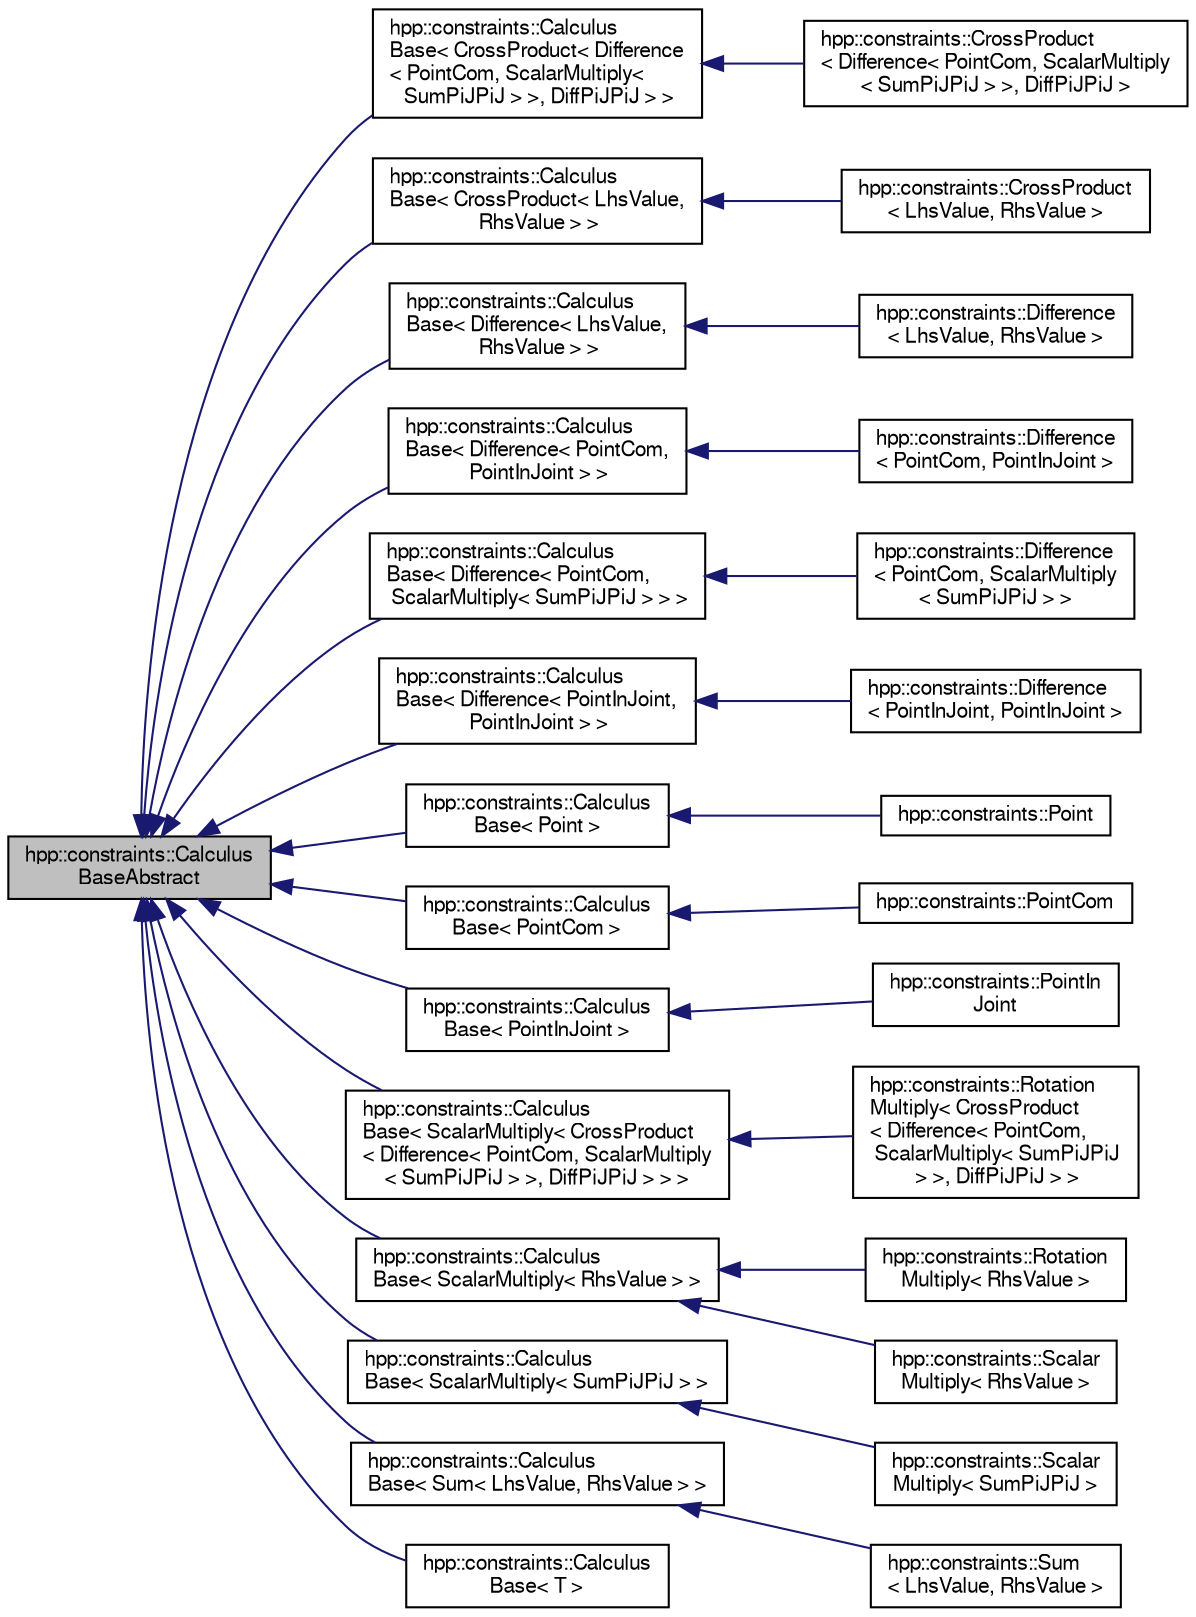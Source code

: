 digraph "hpp::constraints::CalculusBaseAbstract"
{
  edge [fontname="FreeSans",fontsize="10",labelfontname="FreeSans",labelfontsize="10"];
  node [fontname="FreeSans",fontsize="10",shape=record];
  rankdir="LR";
  Node1 [label="hpp::constraints::Calculus\lBaseAbstract",height=0.2,width=0.4,color="black", fillcolor="grey75", style="filled" fontcolor="black"];
  Node1 -> Node2 [dir="back",color="midnightblue",fontsize="10",style="solid",fontname="FreeSans"];
  Node2 [label="hpp::constraints::Calculus\lBase\< CrossProduct\< Difference\l\< PointCom, ScalarMultiply\<\l SumPiJPiJ \> \>, DiffPiJPiJ \> \>",height=0.2,width=0.4,color="black", fillcolor="white", style="filled",URL="$a00002.html"];
  Node2 -> Node3 [dir="back",color="midnightblue",fontsize="10",style="solid",fontname="FreeSans"];
  Node3 [label="hpp::constraints::CrossProduct\l\< Difference\< PointCom, ScalarMultiply\l\< SumPiJPiJ \> \>, DiffPiJPiJ \>",height=0.2,width=0.4,color="black", fillcolor="white", style="filled",URL="$a00005.html"];
  Node1 -> Node4 [dir="back",color="midnightblue",fontsize="10",style="solid",fontname="FreeSans"];
  Node4 [label="hpp::constraints::Calculus\lBase\< CrossProduct\< LhsValue,\l RhsValue \> \>",height=0.2,width=0.4,color="black", fillcolor="white", style="filled",URL="$a00002.html"];
  Node4 -> Node5 [dir="back",color="midnightblue",fontsize="10",style="solid",fontname="FreeSans"];
  Node5 [label="hpp::constraints::CrossProduct\l\< LhsValue, RhsValue \>",height=0.2,width=0.4,color="black", fillcolor="white", style="filled",URL="$a00005.html",tooltip="Cross product of two expressions. "];
  Node1 -> Node6 [dir="back",color="midnightblue",fontsize="10",style="solid",fontname="FreeSans"];
  Node6 [label="hpp::constraints::Calculus\lBase\< Difference\< LhsValue,\l RhsValue \> \>",height=0.2,width=0.4,color="black", fillcolor="white", style="filled",URL="$a00002.html"];
  Node6 -> Node7 [dir="back",color="midnightblue",fontsize="10",style="solid",fontname="FreeSans"];
  Node7 [label="hpp::constraints::Difference\l\< LhsValue, RhsValue \>",height=0.2,width=0.4,color="black", fillcolor="white", style="filled",URL="$a00006.html",tooltip="Difference of two expressions. "];
  Node1 -> Node8 [dir="back",color="midnightblue",fontsize="10",style="solid",fontname="FreeSans"];
  Node8 [label="hpp::constraints::Calculus\lBase\< Difference\< PointCom,\l PointInJoint \> \>",height=0.2,width=0.4,color="black", fillcolor="white", style="filled",URL="$a00002.html"];
  Node8 -> Node9 [dir="back",color="midnightblue",fontsize="10",style="solid",fontname="FreeSans"];
  Node9 [label="hpp::constraints::Difference\l\< PointCom, PointInJoint \>",height=0.2,width=0.4,color="black", fillcolor="white", style="filled",URL="$a00006.html"];
  Node1 -> Node10 [dir="back",color="midnightblue",fontsize="10",style="solid",fontname="FreeSans"];
  Node10 [label="hpp::constraints::Calculus\lBase\< Difference\< PointCom,\l ScalarMultiply\< SumPiJPiJ \> \> \>",height=0.2,width=0.4,color="black", fillcolor="white", style="filled",URL="$a00002.html"];
  Node10 -> Node11 [dir="back",color="midnightblue",fontsize="10",style="solid",fontname="FreeSans"];
  Node11 [label="hpp::constraints::Difference\l\< PointCom, ScalarMultiply\l\< SumPiJPiJ \> \>",height=0.2,width=0.4,color="black", fillcolor="white", style="filled",URL="$a00006.html"];
  Node1 -> Node12 [dir="back",color="midnightblue",fontsize="10",style="solid",fontname="FreeSans"];
  Node12 [label="hpp::constraints::Calculus\lBase\< Difference\< PointInJoint,\l PointInJoint \> \>",height=0.2,width=0.4,color="black", fillcolor="white", style="filled",URL="$a00002.html"];
  Node12 -> Node13 [dir="back",color="midnightblue",fontsize="10",style="solid",fontname="FreeSans"];
  Node13 [label="hpp::constraints::Difference\l\< PointInJoint, PointInJoint \>",height=0.2,width=0.4,color="black", fillcolor="white", style="filled",URL="$a00006.html"];
  Node1 -> Node14 [dir="back",color="midnightblue",fontsize="10",style="solid",fontname="FreeSans"];
  Node14 [label="hpp::constraints::Calculus\lBase\< Point \>",height=0.2,width=0.4,color="black", fillcolor="white", style="filled",URL="$a00002.html"];
  Node14 -> Node15 [dir="back",color="midnightblue",fontsize="10",style="solid",fontname="FreeSans"];
  Node15 [label="hpp::constraints::Point",height=0.2,width=0.4,color="black", fillcolor="white", style="filled",URL="$a00011.html",tooltip="Basic expression representing a static point. "];
  Node1 -> Node16 [dir="back",color="midnightblue",fontsize="10",style="solid",fontname="FreeSans"];
  Node16 [label="hpp::constraints::Calculus\lBase\< PointCom \>",height=0.2,width=0.4,color="black", fillcolor="white", style="filled",URL="$a00002.html"];
  Node16 -> Node17 [dir="back",color="midnightblue",fontsize="10",style="solid",fontname="FreeSans"];
  Node17 [label="hpp::constraints::PointCom",height=0.2,width=0.4,color="black", fillcolor="white", style="filled",URL="$a00012.html",tooltip="Basic expression representing a COM. "];
  Node1 -> Node18 [dir="back",color="midnightblue",fontsize="10",style="solid",fontname="FreeSans"];
  Node18 [label="hpp::constraints::Calculus\lBase\< PointInJoint \>",height=0.2,width=0.4,color="black", fillcolor="white", style="filled",URL="$a00002.html"];
  Node18 -> Node19 [dir="back",color="midnightblue",fontsize="10",style="solid",fontname="FreeSans"];
  Node19 [label="hpp::constraints::PointIn\lJoint",height=0.2,width=0.4,color="black", fillcolor="white", style="filled",URL="$a00013.html",tooltip="Basic expression representing a point in a joint frame. "];
  Node1 -> Node20 [dir="back",color="midnightblue",fontsize="10",style="solid",fontname="FreeSans"];
  Node20 [label="hpp::constraints::Calculus\lBase\< ScalarMultiply\< CrossProduct\l\< Difference\< PointCom, ScalarMultiply\l\< SumPiJPiJ \> \>, DiffPiJPiJ \> \> \>",height=0.2,width=0.4,color="black", fillcolor="white", style="filled",URL="$a00002.html"];
  Node20 -> Node21 [dir="back",color="midnightblue",fontsize="10",style="solid",fontname="FreeSans"];
  Node21 [label="hpp::constraints::Rotation\lMultiply\< CrossProduct\l\< Difference\< PointCom,\l ScalarMultiply\< SumPiJPiJ\l \> \>, DiffPiJPiJ \> \>",height=0.2,width=0.4,color="black", fillcolor="white", style="filled",URL="$a00019.html"];
  Node1 -> Node22 [dir="back",color="midnightblue",fontsize="10",style="solid",fontname="FreeSans"];
  Node22 [label="hpp::constraints::Calculus\lBase\< ScalarMultiply\< RhsValue \> \>",height=0.2,width=0.4,color="black", fillcolor="white", style="filled",URL="$a00002.html"];
  Node22 -> Node23 [dir="back",color="midnightblue",fontsize="10",style="solid",fontname="FreeSans"];
  Node23 [label="hpp::constraints::Rotation\lMultiply\< RhsValue \>",height=0.2,width=0.4,color="black", fillcolor="white", style="filled",URL="$a00019.html",tooltip="Multiplication of an expression by a rotation matrix. "];
  Node22 -> Node24 [dir="back",color="midnightblue",fontsize="10",style="solid",fontname="FreeSans"];
  Node24 [label="hpp::constraints::Scalar\lMultiply\< RhsValue \>",height=0.2,width=0.4,color="black", fillcolor="white", style="filled",URL="$a00020.html",tooltip="Multiplication of an expression by a scalar. "];
  Node1 -> Node25 [dir="back",color="midnightblue",fontsize="10",style="solid",fontname="FreeSans"];
  Node25 [label="hpp::constraints::Calculus\lBase\< ScalarMultiply\< SumPiJPiJ \> \>",height=0.2,width=0.4,color="black", fillcolor="white", style="filled",URL="$a00002.html"];
  Node25 -> Node26 [dir="back",color="midnightblue",fontsize="10",style="solid",fontname="FreeSans"];
  Node26 [label="hpp::constraints::Scalar\lMultiply\< SumPiJPiJ \>",height=0.2,width=0.4,color="black", fillcolor="white", style="filled",URL="$a00020.html"];
  Node1 -> Node27 [dir="back",color="midnightblue",fontsize="10",style="solid",fontname="FreeSans"];
  Node27 [label="hpp::constraints::Calculus\lBase\< Sum\< LhsValue, RhsValue \> \>",height=0.2,width=0.4,color="black", fillcolor="white", style="filled",URL="$a00002.html"];
  Node27 -> Node28 [dir="back",color="midnightblue",fontsize="10",style="solid",fontname="FreeSans"];
  Node28 [label="hpp::constraints::Sum\l\< LhsValue, RhsValue \>",height=0.2,width=0.4,color="black", fillcolor="white", style="filled",URL="$a00022.html",tooltip="Sum of two expressions. "];
  Node1 -> Node29 [dir="back",color="midnightblue",fontsize="10",style="solid",fontname="FreeSans"];
  Node29 [label="hpp::constraints::Calculus\lBase\< T \>",height=0.2,width=0.4,color="black", fillcolor="white", style="filled",URL="$a00002.html",tooltip="Main abstract class. "];
}
